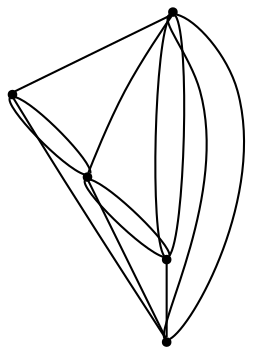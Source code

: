 graph {
  node [shape=point,comment="{\"directed\":false,\"doi\":\"10.1007/978-3-030-68766-3_12\",\"figure\":\"1 (2)\"}"]

  v0 [pos="1453.8649795975293,308.674312344129"]
  v1 [pos="1204.3376697091867,308.6753933339815"]
  v2 [pos="1287.513482064246,308.674312344129"]
  v3 [pos="1537.0406647757536,308.674312344129"]
  v4 [pos="1370.68916724247,308.674312344129"]

  v0 -- v1 [id="-1",pos="1453.8649795975293,308.674312344129 1453.8649795975293,225.49958295121962 1204.3376697091867,225.49958295121962 1204.3376697091867,308.6753933339815"]
  v3 -- v0 [id="-3",pos="1537.0406647757536,308.674312344129 1453.8649795975293,308.674312344129 1453.8649795975293,308.674312344129 1453.8649795975293,308.674312344129"]
  v0 -- v4 [id="-4",pos="1453.8649795975293,308.674312344129 1370.68916724247,308.674312344129 1370.68916724247,308.674312344129 1370.68916724247,308.674312344129"]
  v4 -- v2 [id="-5",pos="1370.68916724247,308.674312344129 1287.513482064246,308.674312344129 1287.513482064246,308.674312344129 1287.513482064246,308.674312344129"]
  v2 -- v1 [id="-6",pos="1287.513482064246,308.674312344129 1204.3376697091867,308.6753933339815 1204.3376697091867,308.6753933339815 1204.3376697091867,308.6753933339815"]
  v1 -- v3 [id="-10",pos="1204.3376697091867,308.6753933339815 1204.3376697091867,419.57395153467485 1537.0406647757534,419.57395153467485 1537.0406647757536,308.674312344129"]
  v1 -- v2 [id="-11",pos="1204.3376697091867,308.6753933339815 1204.3376697091867,280.9494025464926 1287.5133548874105,280.9494025464926 1287.513482064246,308.674312344129"]
  v2 -- v3 [id="-14",pos="1287.513482064246,308.674312344129 1287.5133548874105,391.8490417370384 1537.0406647757534,391.8490417370384 1537.0406647757536,308.674312344129"]
  v2 -- v4 [id="-15",pos="1287.513482064246,308.674312344129 1287.5136092410814,336.3992221417655 1370.6892944193055,336.3992221417655 1370.68916724247,308.674312344129"]
  v4 -- v3 [id="-16",pos="1370.68916724247,308.674312344129 1370.68916724247,253.2244927488561 1537.0406647757534,253.2244927488561 1537.0406647757536,308.674312344129"]
  v4 -- v0 [id="-17",pos="1370.68916724247,308.674312344129 1370.6892944193055,336.3992221417655 1453.8649795975293,336.3992221417655 1453.8649795975293,308.674312344129"]
  v0 -- v3 [id="-18",pos="1453.8649795975293,308.674312344129 1453.8649795975293,336.3992221417655 1537.0406647757534,336.3992221417655 1537.0406647757536,308.674312344129"]
  v0 -- v2 [id="-19",pos="1453.8649795975293,308.674312344129 1453.8649795975293,253.2244927488561 1287.513482064246,253.2244927488561 1287.513482064246,308.674312344129"]
}